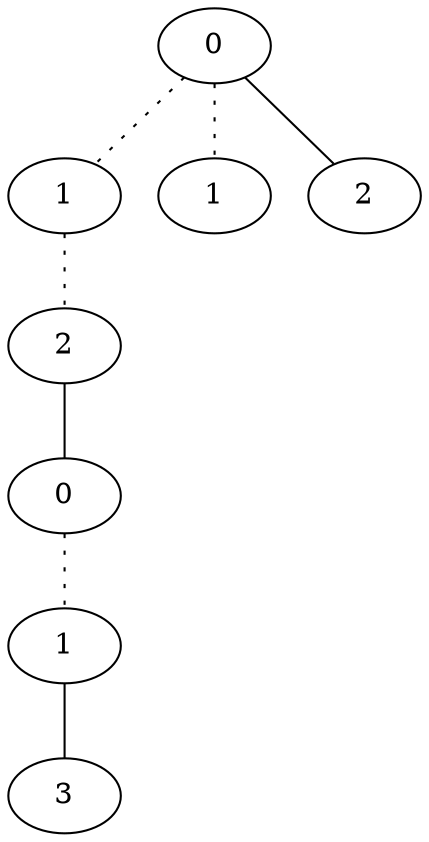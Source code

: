 graph {
a0[label=0];
a1[label=1];
a2[label=2];
a3[label=0];
a4[label=1];
a5[label=3];
a6[label=1];
a7[label=2];
a0 -- a1 [style=dotted];
a0 -- a6 [style=dotted];
a0 -- a7;
a1 -- a2 [style=dotted];
a2 -- a3;
a3 -- a4 [style=dotted];
a4 -- a5;
}
